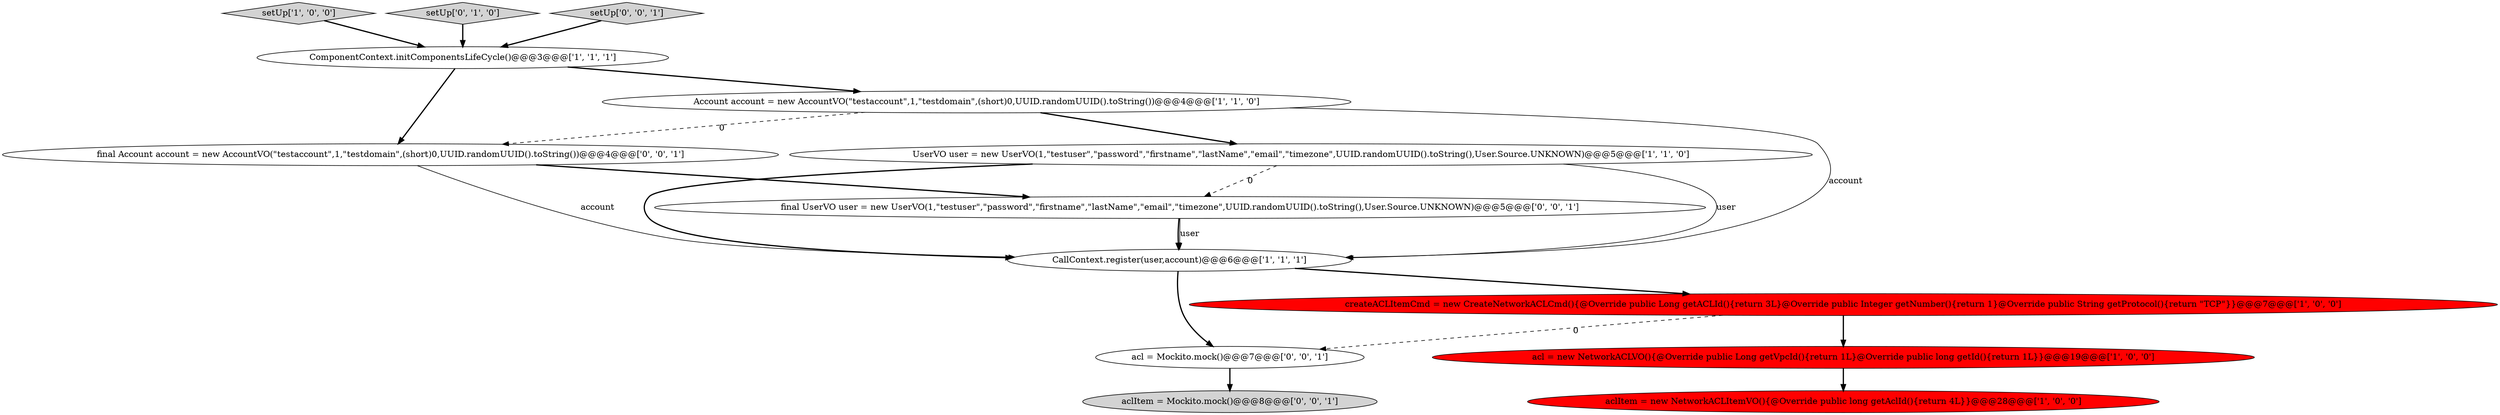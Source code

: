 digraph {
1 [style = filled, label = "UserVO user = new UserVO(1,\"testuser\",\"password\",\"firstname\",\"lastName\",\"email\",\"timezone\",UUID.randomUUID().toString(),User.Source.UNKNOWN)@@@5@@@['1', '1', '0']", fillcolor = white, shape = ellipse image = "AAA0AAABBB1BBB"];
9 [style = filled, label = "final Account account = new AccountVO(\"testaccount\",1,\"testdomain\",(short)0,UUID.randomUUID().toString())@@@4@@@['0', '0', '1']", fillcolor = white, shape = ellipse image = "AAA0AAABBB3BBB"];
11 [style = filled, label = "acl = Mockito.mock()@@@7@@@['0', '0', '1']", fillcolor = white, shape = ellipse image = "AAA0AAABBB3BBB"];
4 [style = filled, label = "setUp['1', '0', '0']", fillcolor = lightgray, shape = diamond image = "AAA0AAABBB1BBB"];
13 [style = filled, label = "aclItem = Mockito.mock()@@@8@@@['0', '0', '1']", fillcolor = lightgray, shape = ellipse image = "AAA0AAABBB3BBB"];
6 [style = filled, label = "acl = new NetworkACLVO(){@Override public Long getVpcId(){return 1L}@Override public long getId(){return 1L}}@@@19@@@['1', '0', '0']", fillcolor = red, shape = ellipse image = "AAA1AAABBB1BBB"];
12 [style = filled, label = "final UserVO user = new UserVO(1,\"testuser\",\"password\",\"firstname\",\"lastName\",\"email\",\"timezone\",UUID.randomUUID().toString(),User.Source.UNKNOWN)@@@5@@@['0', '0', '1']", fillcolor = white, shape = ellipse image = "AAA0AAABBB3BBB"];
2 [style = filled, label = "Account account = new AccountVO(\"testaccount\",1,\"testdomain\",(short)0,UUID.randomUUID().toString())@@@4@@@['1', '1', '0']", fillcolor = white, shape = ellipse image = "AAA0AAABBB1BBB"];
8 [style = filled, label = "setUp['0', '1', '0']", fillcolor = lightgray, shape = diamond image = "AAA0AAABBB2BBB"];
7 [style = filled, label = "aclItem = new NetworkACLItemVO(){@Override public long getAclId(){return 4L}}@@@28@@@['1', '0', '0']", fillcolor = red, shape = ellipse image = "AAA1AAABBB1BBB"];
0 [style = filled, label = "ComponentContext.initComponentsLifeCycle()@@@3@@@['1', '1', '1']", fillcolor = white, shape = ellipse image = "AAA0AAABBB1BBB"];
5 [style = filled, label = "createACLItemCmd = new CreateNetworkACLCmd(){@Override public Long getACLId(){return 3L}@Override public Integer getNumber(){return 1}@Override public String getProtocol(){return \"TCP\"}}@@@7@@@['1', '0', '0']", fillcolor = red, shape = ellipse image = "AAA1AAABBB1BBB"];
3 [style = filled, label = "CallContext.register(user,account)@@@6@@@['1', '1', '1']", fillcolor = white, shape = ellipse image = "AAA0AAABBB1BBB"];
10 [style = filled, label = "setUp['0', '0', '1']", fillcolor = lightgray, shape = diamond image = "AAA0AAABBB3BBB"];
0->9 [style = bold, label=""];
1->3 [style = solid, label="user"];
2->1 [style = bold, label=""];
9->3 [style = solid, label="account"];
0->2 [style = bold, label=""];
2->3 [style = solid, label="account"];
1->3 [style = bold, label=""];
3->11 [style = bold, label=""];
4->0 [style = bold, label=""];
8->0 [style = bold, label=""];
1->12 [style = dashed, label="0"];
3->5 [style = bold, label=""];
5->6 [style = bold, label=""];
5->11 [style = dashed, label="0"];
2->9 [style = dashed, label="0"];
12->3 [style = solid, label="user"];
10->0 [style = bold, label=""];
11->13 [style = bold, label=""];
12->3 [style = bold, label=""];
9->12 [style = bold, label=""];
6->7 [style = bold, label=""];
}
